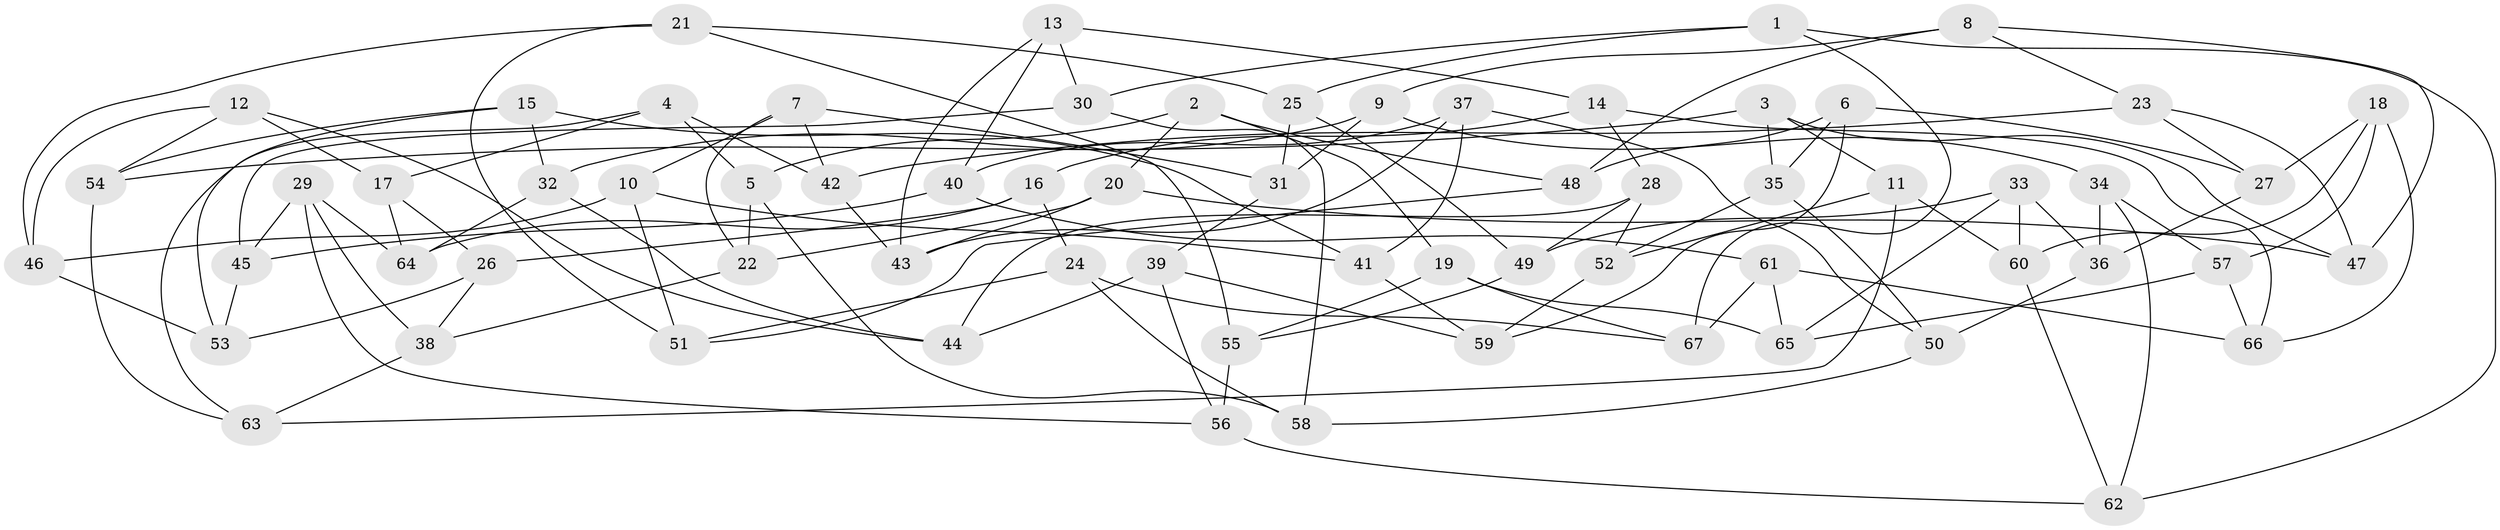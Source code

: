 // coarse degree distribution, {7: 0.23809523809523808, 8: 0.14285714285714285, 3: 0.14285714285714285, 9: 0.14285714285714285, 6: 0.09523809523809523, 4: 0.09523809523809523, 5: 0.14285714285714285}
// Generated by graph-tools (version 1.1) at 2025/54/03/04/25 22:54:05]
// undirected, 67 vertices, 134 edges
graph export_dot {
  node [color=gray90,style=filled];
  1;
  2;
  3;
  4;
  5;
  6;
  7;
  8;
  9;
  10;
  11;
  12;
  13;
  14;
  15;
  16;
  17;
  18;
  19;
  20;
  21;
  22;
  23;
  24;
  25;
  26;
  27;
  28;
  29;
  30;
  31;
  32;
  33;
  34;
  35;
  36;
  37;
  38;
  39;
  40;
  41;
  42;
  43;
  44;
  45;
  46;
  47;
  48;
  49;
  50;
  51;
  52;
  53;
  54;
  55;
  56;
  57;
  58;
  59;
  60;
  61;
  62;
  63;
  64;
  65;
  66;
  67;
  1 -- 67;
  1 -- 25;
  1 -- 62;
  1 -- 30;
  2 -- 19;
  2 -- 20;
  2 -- 5;
  2 -- 48;
  3 -- 35;
  3 -- 11;
  3 -- 47;
  3 -- 54;
  4 -- 5;
  4 -- 17;
  4 -- 42;
  4 -- 63;
  5 -- 22;
  5 -- 58;
  6 -- 48;
  6 -- 59;
  6 -- 27;
  6 -- 35;
  7 -- 10;
  7 -- 31;
  7 -- 42;
  7 -- 22;
  8 -- 23;
  8 -- 47;
  8 -- 9;
  8 -- 48;
  9 -- 31;
  9 -- 34;
  9 -- 32;
  10 -- 41;
  10 -- 46;
  10 -- 51;
  11 -- 60;
  11 -- 63;
  11 -- 52;
  12 -- 46;
  12 -- 54;
  12 -- 44;
  12 -- 17;
  13 -- 40;
  13 -- 30;
  13 -- 14;
  13 -- 43;
  14 -- 66;
  14 -- 16;
  14 -- 28;
  15 -- 41;
  15 -- 32;
  15 -- 53;
  15 -- 54;
  16 -- 24;
  16 -- 64;
  16 -- 26;
  17 -- 26;
  17 -- 64;
  18 -- 66;
  18 -- 60;
  18 -- 27;
  18 -- 57;
  19 -- 67;
  19 -- 65;
  19 -- 55;
  20 -- 47;
  20 -- 22;
  20 -- 43;
  21 -- 25;
  21 -- 51;
  21 -- 55;
  21 -- 46;
  22 -- 38;
  23 -- 47;
  23 -- 27;
  23 -- 42;
  24 -- 67;
  24 -- 58;
  24 -- 51;
  25 -- 49;
  25 -- 31;
  26 -- 53;
  26 -- 38;
  27 -- 36;
  28 -- 49;
  28 -- 44;
  28 -- 52;
  29 -- 64;
  29 -- 38;
  29 -- 45;
  29 -- 56;
  30 -- 58;
  30 -- 45;
  31 -- 39;
  32 -- 64;
  32 -- 44;
  33 -- 60;
  33 -- 49;
  33 -- 36;
  33 -- 65;
  34 -- 57;
  34 -- 62;
  34 -- 36;
  35 -- 52;
  35 -- 50;
  36 -- 50;
  37 -- 43;
  37 -- 50;
  37 -- 40;
  37 -- 41;
  38 -- 63;
  39 -- 59;
  39 -- 56;
  39 -- 44;
  40 -- 61;
  40 -- 45;
  41 -- 59;
  42 -- 43;
  45 -- 53;
  46 -- 53;
  48 -- 51;
  49 -- 55;
  50 -- 58;
  52 -- 59;
  54 -- 63;
  55 -- 56;
  56 -- 62;
  57 -- 66;
  57 -- 65;
  60 -- 62;
  61 -- 66;
  61 -- 67;
  61 -- 65;
}
